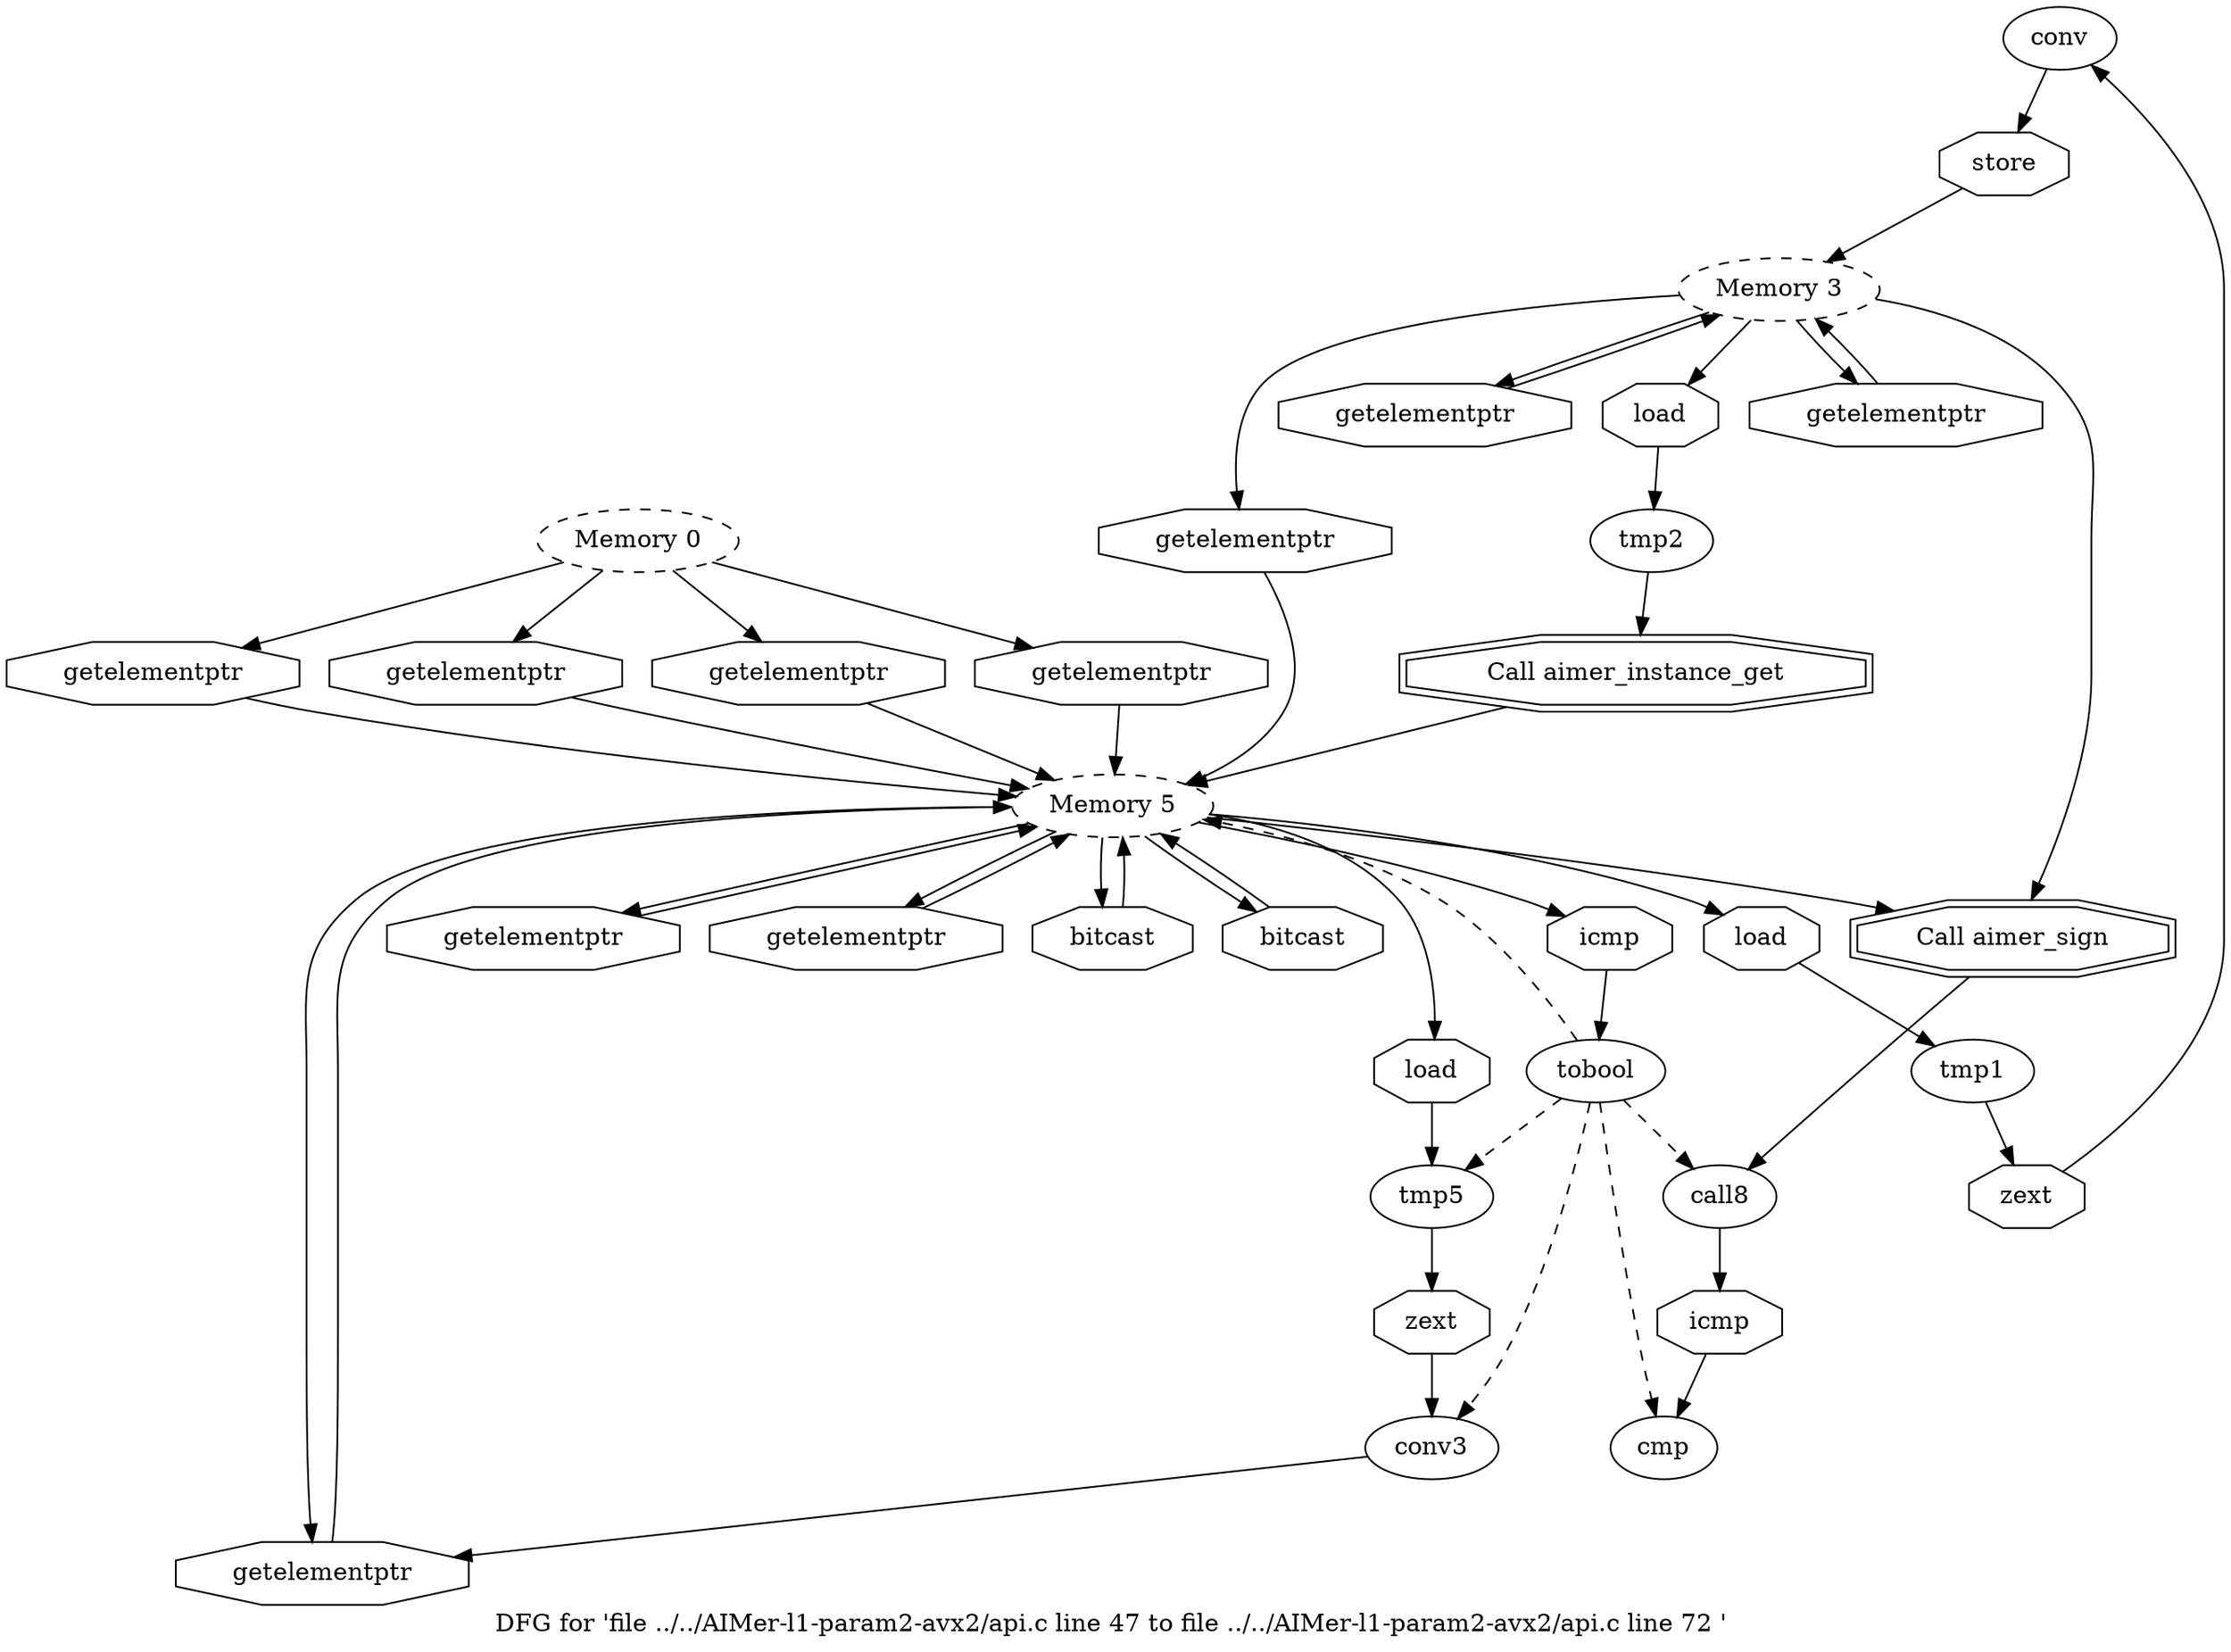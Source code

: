 digraph "DFG for 'file ../../AIMer-l1-param2-avx2/api.c line 47 to file ../../AIMer-l1-param2-avx2/api.c line 72 '  "{
label="DFG for 'file ../../AIMer-l1-param2-avx2/api.c line 47 to file ../../AIMer-l1-param2-avx2/api.c line 72 ' ";
node_545[shape=ellipse,style=solid,label="conv"]
node_548[shape=octagon,style=solid,label="store"]
"node_545"->"node_548"
node_544[shape=octagon,style=solid,label="load"]
node_543[shape=ellipse,style=solid,label="tmp1"]
"node_544"->"node_543"
node_546[shape=octagon,style=solid,label="zext"]
"node_543"->"node_546"
node_542[shape=octagon,style=solid,label="getelementptr"]
node_541[shape=ellipse,style=dashed,label="Memory 5"]
"node_542"->"node_541"
"node_541"->"node_544"
node_569[shape=doubleoctagon,style=solid,label="Call aimer_sign"]
"node_541"->"node_569"
node_554[shape=octagon,style=solid,label="icmp"]
"node_541"->"node_554"
node_555[shape=octagon,style=solid,label="getelementptr"]
"node_541"->"node_555"
node_556[shape=octagon,style=solid,label="getelementptr"]
"node_541"->"node_556"
node_558[shape=octagon,style=solid,label="load"]
"node_541"->"node_558"
node_561[shape=octagon,style=solid,label="bitcast"]
"node_541"->"node_561"
node_564[shape=octagon,style=solid,label="bitcast"]
"node_541"->"node_564"
node_566[shape=octagon,style=solid,label="getelementptr"]
"node_541"->"node_566"
node_540[shape=ellipse,style=dashed,label="Memory 3"]
node_547[shape=octagon,style=solid,label="getelementptr"]
"node_540"->"node_547"
node_549[shape=octagon,style=solid,label="getelementptr"]
"node_540"->"node_549"
node_551[shape=octagon,style=solid,label="load"]
"node_540"->"node_551"
"node_540"->"node_569"
node_563[shape=octagon,style=solid,label="getelementptr"]
"node_540"->"node_563"
node_539[shape=ellipse,style=dashed,label="Memory 0"]
"node_539"->"node_542"
node_562[shape=octagon,style=solid,label="getelementptr"]
"node_539"->"node_562"
node_565[shape=octagon,style=solid,label="getelementptr"]
"node_539"->"node_565"
node_567[shape=octagon,style=solid,label="getelementptr"]
"node_539"->"node_567"
"node_546"->"node_545"
"node_547"->"node_540"
"node_548"->"node_540"
"node_549"->"node_540"
node_550[shape=ellipse,style=solid,label="tmp2"]
node_552[shape=doubleoctagon,style=solid,label="Call aimer_instance_get"]
"node_550"->"node_552"
"node_551"->"node_550"
node_568[shape=ellipse,style=solid,label="call8"]
"node_569"->"node_568"
node_570[shape=ellipse,style=solid,label="cmp"]
node_571[shape=octagon,style=solid,label="icmp"]
"node_571"->"node_570"
"node_552"->"node_541"
node_553[shape=ellipse,style=solid,label="tobool"]
"node_553"->"node_541" [style=dashed]
"node_553"->"node_570" [style=dashed]
node_557[shape=ellipse,style=solid,label="tmp5"]
"node_553"->"node_557" [style=dashed]
node_559[shape=ellipse,style=solid,label="conv3"]
"node_553"->"node_559" [style=dashed]
"node_553"->"node_568" [style=dashed]
"node_554"->"node_553"
"node_555"->"node_541"
"node_556"->"node_541"
node_560[shape=octagon,style=solid,label="zext"]
"node_557"->"node_560"
"node_558"->"node_557"
"node_559"->"node_566"
"node_560"->"node_559"
"node_561"->"node_541"
"node_562"->"node_541"
"node_563"->"node_541"
"node_564"->"node_541"
"node_565"->"node_541"
"node_566"->"node_541"
"node_567"->"node_541"
"node_568"->"node_571"
}

